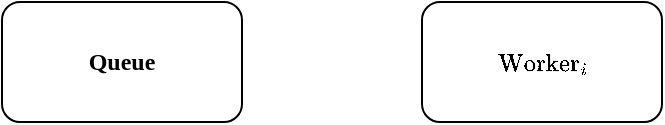 <mxfile version="28.2.5">
  <diagram name="Page-1" id="ao4aorCyUXe8J3JZDYo1">
    <mxGraphModel dx="572" dy="342" grid="1" gridSize="10" guides="1" tooltips="1" connect="1" arrows="1" fold="1" page="1" pageScale="1" pageWidth="1169" pageHeight="827" math="1" shadow="0">
      <root>
        <mxCell id="0" />
        <mxCell id="1" parent="0" />
        <mxCell id="SrMDJgdbVYfikhaswvt8-6" value="Queue" style="rounded=1;whiteSpace=wrap;html=1;fontFamily=Times New Roman;fontStyle=1" parent="1" vertex="1">
          <mxGeometry x="220" y="260" width="120" height="60" as="geometry" />
        </mxCell>
        <mxCell id="SrMDJgdbVYfikhaswvt8-3" value="$$\text{Worker}_i$$" style="rounded=1;whiteSpace=wrap;html=1;fontFamily=Times New Roman;" parent="1" vertex="1">
          <mxGeometry x="430" y="260" width="120" height="60" as="geometry" />
        </mxCell>
      </root>
    </mxGraphModel>
  </diagram>
</mxfile>
